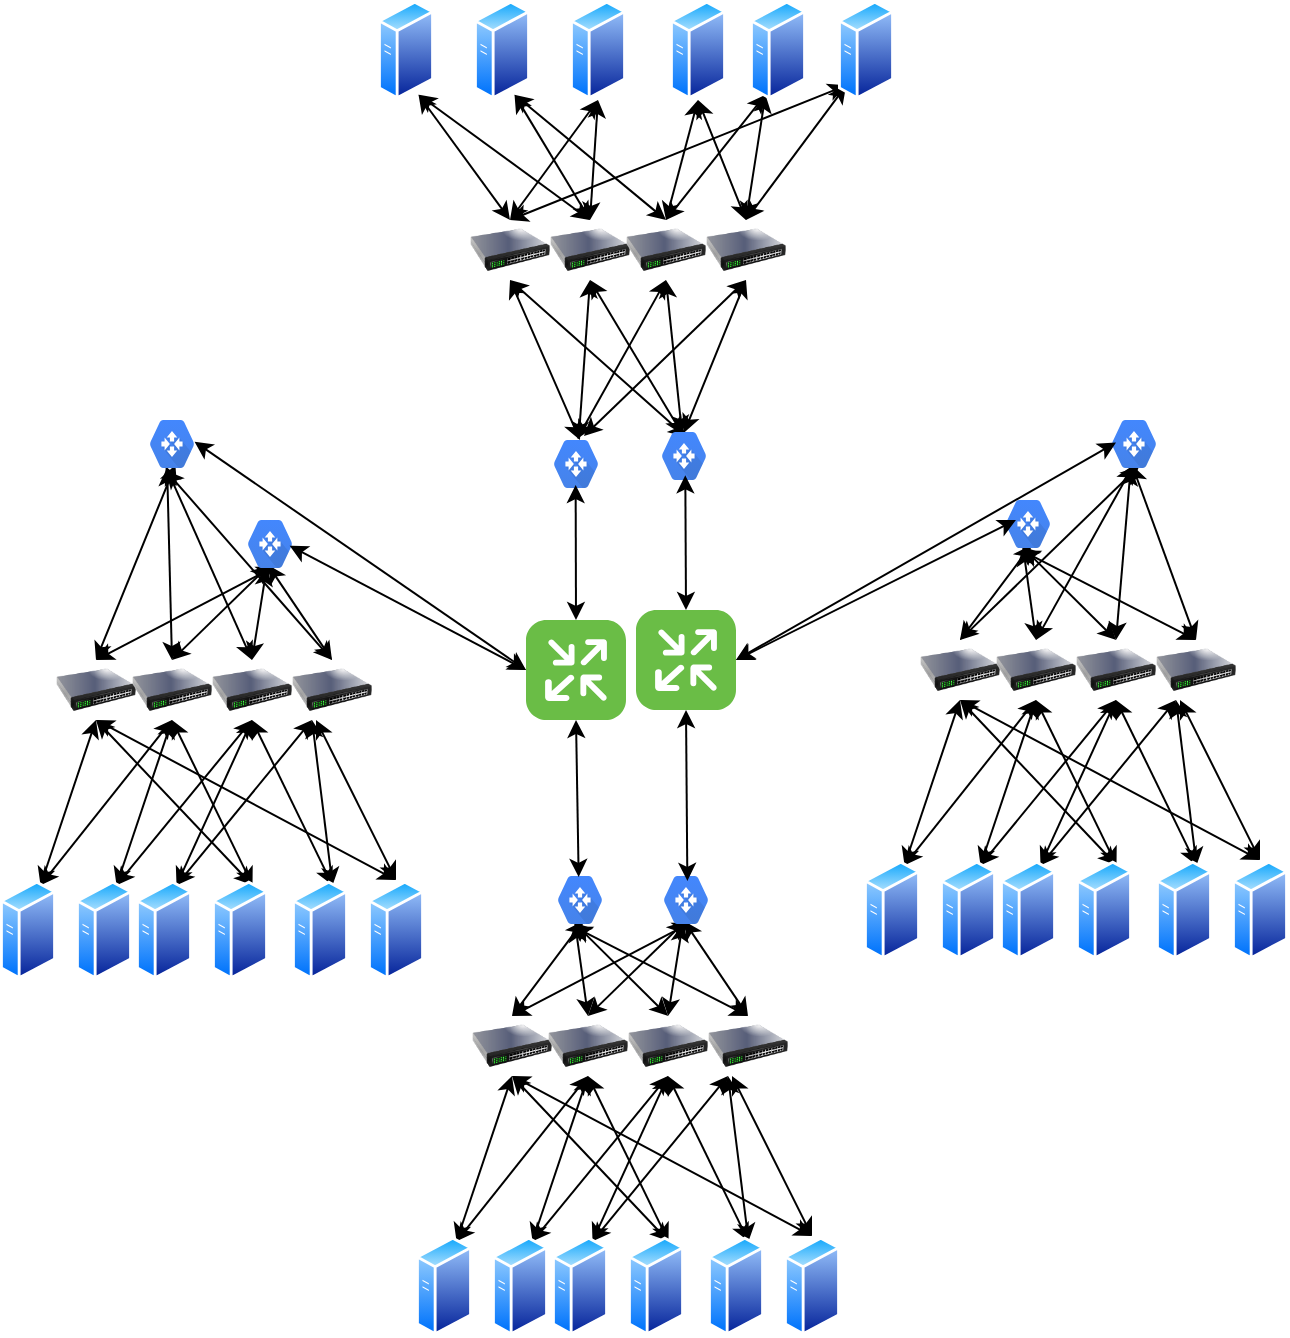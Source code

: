 <mxfile version="12.9.14" type="github">
  <diagram id="LazZ0856AOgm0Mk0mkKB" name="Page-1">
    <mxGraphModel dx="1386" dy="847" grid="1" gridSize="10" guides="1" tooltips="1" connect="1" arrows="1" fold="1" page="1" pageScale="1" pageWidth="1100" pageHeight="850" math="0" shadow="0">
      <root>
        <mxCell id="0" />
        <mxCell id="1" parent="0" />
        <mxCell id="WldnCuO-J827jdbrV1-G-24" style="rounded=0;orthogonalLoop=1;jettySize=auto;html=1;exitX=0.75;exitY=0;exitDx=0;exitDy=0;startArrow=classic;startFill=1;entryX=0.5;entryY=1;entryDx=0;entryDy=0;" edge="1" parent="1" source="WldnCuO-J827jdbrV1-G-11" target="WldnCuO-J827jdbrV1-G-12">
          <mxGeometry relative="1" as="geometry">
            <mxPoint x="60" y="480" as="targetPoint" />
          </mxGeometry>
        </mxCell>
        <mxCell id="WldnCuO-J827jdbrV1-G-26" style="edgeStyle=none;rounded=0;orthogonalLoop=1;jettySize=auto;html=1;exitX=0.75;exitY=0;exitDx=0;exitDy=0;entryX=0.5;entryY=1;entryDx=0;entryDy=0;startArrow=classic;startFill=1;" edge="1" parent="1" source="WldnCuO-J827jdbrV1-G-11" target="WldnCuO-J827jdbrV1-G-13">
          <mxGeometry relative="1" as="geometry" />
        </mxCell>
        <mxCell id="WldnCuO-J827jdbrV1-G-11" value="" style="aspect=fixed;perimeter=ellipsePerimeter;html=1;align=center;shadow=0;dashed=0;spacingTop=3;image;image=img/lib/active_directory/generic_server.svg;" vertex="1" parent="1">
          <mxGeometry x="12" y="560" width="28.0" height="50" as="geometry" />
        </mxCell>
        <mxCell id="WldnCuO-J827jdbrV1-G-84" style="edgeStyle=none;rounded=0;orthogonalLoop=1;jettySize=auto;html=1;exitX=0.5;exitY=0;exitDx=0;exitDy=0;entryX=0.577;entryY=0.938;entryDx=0;entryDy=0;entryPerimeter=0;startArrow=classic;startFill=1;" edge="1" parent="1" source="WldnCuO-J827jdbrV1-G-12" target="WldnCuO-J827jdbrV1-G-82">
          <mxGeometry relative="1" as="geometry" />
        </mxCell>
        <mxCell id="WldnCuO-J827jdbrV1-G-85" style="edgeStyle=none;rounded=0;orthogonalLoop=1;jettySize=auto;html=1;exitX=0.5;exitY=0;exitDx=0;exitDy=0;entryX=0.613;entryY=0.967;entryDx=0;entryDy=0;entryPerimeter=0;startArrow=classic;startFill=1;" edge="1" parent="1" source="WldnCuO-J827jdbrV1-G-12" target="WldnCuO-J827jdbrV1-G-83">
          <mxGeometry relative="1" as="geometry" />
        </mxCell>
        <mxCell id="WldnCuO-J827jdbrV1-G-12" value="" style="image;html=1;labelBackgroundColor=#ffffff;image=img/lib/clip_art/networking/Switch_128x128.png" vertex="1" parent="1">
          <mxGeometry x="40" y="450" width="40" height="30" as="geometry" />
        </mxCell>
        <mxCell id="WldnCuO-J827jdbrV1-G-86" style="edgeStyle=none;rounded=0;orthogonalLoop=1;jettySize=auto;html=1;exitX=0.5;exitY=0;exitDx=0;exitDy=0;entryX=0.389;entryY=0.996;entryDx=0;entryDy=0;entryPerimeter=0;startArrow=classic;startFill=1;" edge="1" parent="1" source="WldnCuO-J827jdbrV1-G-13" target="WldnCuO-J827jdbrV1-G-82">
          <mxGeometry relative="1" as="geometry" />
        </mxCell>
        <mxCell id="WldnCuO-J827jdbrV1-G-87" style="edgeStyle=none;rounded=0;orthogonalLoop=1;jettySize=auto;html=1;exitX=0.5;exitY=0;exitDx=0;exitDy=0;entryX=0.487;entryY=0.938;entryDx=0;entryDy=0;entryPerimeter=0;startArrow=classic;startFill=1;" edge="1" parent="1" source="WldnCuO-J827jdbrV1-G-13" target="WldnCuO-J827jdbrV1-G-83">
          <mxGeometry relative="1" as="geometry" />
        </mxCell>
        <mxCell id="WldnCuO-J827jdbrV1-G-13" value="" style="image;html=1;labelBackgroundColor=#ffffff;image=img/lib/clip_art/networking/Switch_128x128.png" vertex="1" parent="1">
          <mxGeometry x="78" y="450" width="40" height="30" as="geometry" />
        </mxCell>
        <mxCell id="WldnCuO-J827jdbrV1-G-88" style="edgeStyle=none;rounded=0;orthogonalLoop=1;jettySize=auto;html=1;exitX=0.5;exitY=0;exitDx=0;exitDy=0;entryX=0.357;entryY=0.967;entryDx=0;entryDy=0;entryPerimeter=0;startArrow=classic;startFill=1;" edge="1" parent="1" source="WldnCuO-J827jdbrV1-G-14" target="WldnCuO-J827jdbrV1-G-82">
          <mxGeometry relative="1" as="geometry" />
        </mxCell>
        <mxCell id="WldnCuO-J827jdbrV1-G-89" style="edgeStyle=none;rounded=0;orthogonalLoop=1;jettySize=auto;html=1;exitX=0.5;exitY=0;exitDx=0;exitDy=0;entryX=0.425;entryY=0.996;entryDx=0;entryDy=0;entryPerimeter=0;startArrow=classic;startFill=1;" edge="1" parent="1" source="WldnCuO-J827jdbrV1-G-14" target="WldnCuO-J827jdbrV1-G-83">
          <mxGeometry relative="1" as="geometry" />
        </mxCell>
        <mxCell id="WldnCuO-J827jdbrV1-G-14" value="" style="image;html=1;labelBackgroundColor=#ffffff;image=img/lib/clip_art/networking/Switch_128x128.png" vertex="1" parent="1">
          <mxGeometry x="118" y="450" width="40" height="30" as="geometry" />
        </mxCell>
        <mxCell id="WldnCuO-J827jdbrV1-G-90" style="edgeStyle=none;rounded=0;orthogonalLoop=1;jettySize=auto;html=1;exitX=0.5;exitY=0;exitDx=0;exitDy=0;entryX=0.357;entryY=1.053;entryDx=0;entryDy=0;entryPerimeter=0;startArrow=classic;startFill=1;" edge="1" parent="1" source="WldnCuO-J827jdbrV1-G-15" target="WldnCuO-J827jdbrV1-G-82">
          <mxGeometry relative="1" as="geometry" />
        </mxCell>
        <mxCell id="WldnCuO-J827jdbrV1-G-91" style="edgeStyle=none;rounded=0;orthogonalLoop=1;jettySize=auto;html=1;exitX=0.5;exitY=0;exitDx=0;exitDy=0;entryX=0.456;entryY=0.938;entryDx=0;entryDy=0;entryPerimeter=0;startArrow=classic;startFill=1;" edge="1" parent="1" source="WldnCuO-J827jdbrV1-G-15" target="WldnCuO-J827jdbrV1-G-83">
          <mxGeometry relative="1" as="geometry" />
        </mxCell>
        <mxCell id="WldnCuO-J827jdbrV1-G-15" value="" style="image;html=1;labelBackgroundColor=#ffffff;image=img/lib/clip_art/networking/Switch_128x128.png" vertex="1" parent="1">
          <mxGeometry x="158" y="450" width="40" height="30" as="geometry" />
        </mxCell>
        <mxCell id="WldnCuO-J827jdbrV1-G-25" style="edgeStyle=none;rounded=0;orthogonalLoop=1;jettySize=auto;html=1;exitX=0.75;exitY=0;exitDx=0;exitDy=0;startArrow=classic;startFill=1;" edge="1" parent="1" source="WldnCuO-J827jdbrV1-G-16">
          <mxGeometry relative="1" as="geometry">
            <mxPoint x="98" y="480" as="targetPoint" />
          </mxGeometry>
        </mxCell>
        <mxCell id="WldnCuO-J827jdbrV1-G-27" style="edgeStyle=none;rounded=0;orthogonalLoop=1;jettySize=auto;html=1;exitX=0.75;exitY=0;exitDx=0;exitDy=0;entryX=0.5;entryY=1;entryDx=0;entryDy=0;startArrow=classic;startFill=1;" edge="1" parent="1" source="WldnCuO-J827jdbrV1-G-16" target="WldnCuO-J827jdbrV1-G-14">
          <mxGeometry relative="1" as="geometry" />
        </mxCell>
        <mxCell id="WldnCuO-J827jdbrV1-G-16" value="" style="aspect=fixed;perimeter=ellipsePerimeter;html=1;align=center;shadow=0;dashed=0;spacingTop=3;image;image=img/lib/active_directory/generic_server.svg;" vertex="1" parent="1">
          <mxGeometry x="50" y="560" width="28.0" height="50" as="geometry" />
        </mxCell>
        <mxCell id="WldnCuO-J827jdbrV1-G-28" style="edgeStyle=none;rounded=0;orthogonalLoop=1;jettySize=auto;html=1;exitX=0.75;exitY=0;exitDx=0;exitDy=0;startArrow=classic;startFill=1;entryX=0.5;entryY=1;entryDx=0;entryDy=0;" edge="1" parent="1" source="WldnCuO-J827jdbrV1-G-19" target="WldnCuO-J827jdbrV1-G-14">
          <mxGeometry relative="1" as="geometry">
            <mxPoint x="130" y="480" as="targetPoint" />
          </mxGeometry>
        </mxCell>
        <mxCell id="WldnCuO-J827jdbrV1-G-29" style="edgeStyle=none;rounded=0;orthogonalLoop=1;jettySize=auto;html=1;exitX=0.75;exitY=0;exitDx=0;exitDy=0;entryX=0.25;entryY=1;entryDx=0;entryDy=0;startArrow=classic;startFill=1;" edge="1" parent="1" source="WldnCuO-J827jdbrV1-G-19" target="WldnCuO-J827jdbrV1-G-15">
          <mxGeometry relative="1" as="geometry" />
        </mxCell>
        <mxCell id="WldnCuO-J827jdbrV1-G-19" value="" style="aspect=fixed;perimeter=ellipsePerimeter;html=1;align=center;shadow=0;dashed=0;spacingTop=3;image;image=img/lib/active_directory/generic_server.svg;" vertex="1" parent="1">
          <mxGeometry x="80" y="560" width="28.0" height="50" as="geometry" />
        </mxCell>
        <mxCell id="WldnCuO-J827jdbrV1-G-30" style="edgeStyle=none;rounded=0;orthogonalLoop=1;jettySize=auto;html=1;exitX=0.75;exitY=0;exitDx=0;exitDy=0;entryX=0.5;entryY=1;entryDx=0;entryDy=0;startArrow=classic;startFill=1;" edge="1" parent="1" source="WldnCuO-J827jdbrV1-G-20" target="WldnCuO-J827jdbrV1-G-12">
          <mxGeometry relative="1" as="geometry" />
        </mxCell>
        <mxCell id="WldnCuO-J827jdbrV1-G-32" style="edgeStyle=none;rounded=0;orthogonalLoop=1;jettySize=auto;html=1;exitX=0.75;exitY=0;exitDx=0;exitDy=0;entryX=0.5;entryY=1;entryDx=0;entryDy=0;startArrow=classic;startFill=1;" edge="1" parent="1" source="WldnCuO-J827jdbrV1-G-20" target="WldnCuO-J827jdbrV1-G-13">
          <mxGeometry relative="1" as="geometry" />
        </mxCell>
        <mxCell id="WldnCuO-J827jdbrV1-G-20" value="" style="aspect=fixed;perimeter=ellipsePerimeter;html=1;align=center;shadow=0;dashed=0;spacingTop=3;image;image=img/lib/active_directory/generic_server.svg;" vertex="1" parent="1">
          <mxGeometry x="118" y="560" width="28.0" height="50" as="geometry" />
        </mxCell>
        <mxCell id="WldnCuO-J827jdbrV1-G-34" style="edgeStyle=none;rounded=0;orthogonalLoop=1;jettySize=auto;html=1;exitX=0.75;exitY=0;exitDx=0;exitDy=0;entryX=0.5;entryY=1;entryDx=0;entryDy=0;startArrow=classic;startFill=1;" edge="1" parent="1" source="WldnCuO-J827jdbrV1-G-21" target="WldnCuO-J827jdbrV1-G-14">
          <mxGeometry relative="1" as="geometry" />
        </mxCell>
        <mxCell id="WldnCuO-J827jdbrV1-G-35" style="edgeStyle=none;rounded=0;orthogonalLoop=1;jettySize=auto;html=1;exitX=0.75;exitY=0;exitDx=0;exitDy=0;entryX=0.25;entryY=1;entryDx=0;entryDy=0;startArrow=classic;startFill=1;" edge="1" parent="1" source="WldnCuO-J827jdbrV1-G-21" target="WldnCuO-J827jdbrV1-G-15">
          <mxGeometry relative="1" as="geometry" />
        </mxCell>
        <mxCell id="WldnCuO-J827jdbrV1-G-21" value="" style="aspect=fixed;perimeter=ellipsePerimeter;html=1;align=center;shadow=0;dashed=0;spacingTop=3;image;image=img/lib/active_directory/generic_server.svg;" vertex="1" parent="1">
          <mxGeometry x="158" y="560" width="28.0" height="50" as="geometry" />
        </mxCell>
        <mxCell id="WldnCuO-J827jdbrV1-G-36" style="edgeStyle=none;rounded=0;orthogonalLoop=1;jettySize=auto;html=1;exitX=0.5;exitY=0;exitDx=0;exitDy=0;startArrow=classic;startFill=1;" edge="1" parent="1" source="WldnCuO-J827jdbrV1-G-22">
          <mxGeometry relative="1" as="geometry">
            <mxPoint x="170" y="480" as="targetPoint" />
          </mxGeometry>
        </mxCell>
        <mxCell id="WldnCuO-J827jdbrV1-G-37" style="edgeStyle=none;rounded=0;orthogonalLoop=1;jettySize=auto;html=1;exitX=0.5;exitY=0;exitDx=0;exitDy=0;startArrow=classic;startFill=1;" edge="1" parent="1" source="WldnCuO-J827jdbrV1-G-22">
          <mxGeometry relative="1" as="geometry">
            <mxPoint x="60" y="480" as="targetPoint" />
          </mxGeometry>
        </mxCell>
        <mxCell id="WldnCuO-J827jdbrV1-G-22" value="" style="aspect=fixed;perimeter=ellipsePerimeter;html=1;align=center;shadow=0;dashed=0;spacingTop=3;image;image=img/lib/active_directory/generic_server.svg;" vertex="1" parent="1">
          <mxGeometry x="196" y="560" width="28.0" height="50" as="geometry" />
        </mxCell>
        <mxCell id="WldnCuO-J827jdbrV1-G-82" value="" style="shape=mxgraph.gcp.networking.cloud_router;html=1;fillColor=#4387FD;gradientColor=#4683EA;strokeColor=none;verticalLabelPosition=bottom;verticalAlign=top;align=center;" vertex="1" parent="1">
          <mxGeometry x="87" y="330" width="22" height="24" as="geometry" />
        </mxCell>
        <mxCell id="WldnCuO-J827jdbrV1-G-83" value="" style="shape=mxgraph.gcp.networking.cloud_router;html=1;fillColor=#4387FD;gradientColor=#4683EA;strokeColor=none;verticalLabelPosition=bottom;verticalAlign=top;align=center;" vertex="1" parent="1">
          <mxGeometry x="136" y="380" width="22" height="24" as="geometry" />
        </mxCell>
        <mxCell id="WldnCuO-J827jdbrV1-G-92" style="rounded=0;orthogonalLoop=1;jettySize=auto;html=1;exitX=0.75;exitY=0;exitDx=0;exitDy=0;startArrow=classic;startFill=1;entryX=0.5;entryY=1;entryDx=0;entryDy=0;" edge="1" source="WldnCuO-J827jdbrV1-G-94" target="WldnCuO-J827jdbrV1-G-97" parent="1">
          <mxGeometry relative="1" as="geometry">
            <mxPoint x="492" y="470" as="targetPoint" />
          </mxGeometry>
        </mxCell>
        <mxCell id="WldnCuO-J827jdbrV1-G-93" style="edgeStyle=none;rounded=0;orthogonalLoop=1;jettySize=auto;html=1;exitX=0.75;exitY=0;exitDx=0;exitDy=0;entryX=0.5;entryY=1;entryDx=0;entryDy=0;startArrow=classic;startFill=1;" edge="1" source="WldnCuO-J827jdbrV1-G-94" target="WldnCuO-J827jdbrV1-G-100" parent="1">
          <mxGeometry relative="1" as="geometry" />
        </mxCell>
        <mxCell id="WldnCuO-J827jdbrV1-G-94" value="" style="aspect=fixed;perimeter=ellipsePerimeter;html=1;align=center;shadow=0;dashed=0;spacingTop=3;image;image=img/lib/active_directory/generic_server.svg;" vertex="1" parent="1">
          <mxGeometry x="444" y="550" width="28.0" height="50" as="geometry" />
        </mxCell>
        <mxCell id="WldnCuO-J827jdbrV1-G-95" style="edgeStyle=none;rounded=0;orthogonalLoop=1;jettySize=auto;html=1;exitX=0.5;exitY=0;exitDx=0;exitDy=0;entryX=0.577;entryY=0.938;entryDx=0;entryDy=0;entryPerimeter=0;startArrow=classic;startFill=1;" edge="1" source="WldnCuO-J827jdbrV1-G-97" target="WldnCuO-J827jdbrV1-G-122" parent="1">
          <mxGeometry relative="1" as="geometry" />
        </mxCell>
        <mxCell id="WldnCuO-J827jdbrV1-G-96" style="edgeStyle=none;rounded=0;orthogonalLoop=1;jettySize=auto;html=1;exitX=0.5;exitY=0;exitDx=0;exitDy=0;entryX=0.613;entryY=0.967;entryDx=0;entryDy=0;entryPerimeter=0;startArrow=classic;startFill=1;" edge="1" source="WldnCuO-J827jdbrV1-G-97" target="WldnCuO-J827jdbrV1-G-123" parent="1">
          <mxGeometry relative="1" as="geometry" />
        </mxCell>
        <mxCell id="WldnCuO-J827jdbrV1-G-97" value="" style="image;html=1;labelBackgroundColor=#ffffff;image=img/lib/clip_art/networking/Switch_128x128.png" vertex="1" parent="1">
          <mxGeometry x="472" y="440" width="40" height="30" as="geometry" />
        </mxCell>
        <mxCell id="WldnCuO-J827jdbrV1-G-98" style="edgeStyle=none;rounded=0;orthogonalLoop=1;jettySize=auto;html=1;exitX=0.5;exitY=0;exitDx=0;exitDy=0;entryX=0.389;entryY=0.996;entryDx=0;entryDy=0;entryPerimeter=0;startArrow=classic;startFill=1;" edge="1" source="WldnCuO-J827jdbrV1-G-100" target="WldnCuO-J827jdbrV1-G-122" parent="1">
          <mxGeometry relative="1" as="geometry" />
        </mxCell>
        <mxCell id="WldnCuO-J827jdbrV1-G-99" style="edgeStyle=none;rounded=0;orthogonalLoop=1;jettySize=auto;html=1;exitX=0.5;exitY=0;exitDx=0;exitDy=0;entryX=0.487;entryY=0.938;entryDx=0;entryDy=0;entryPerimeter=0;startArrow=classic;startFill=1;" edge="1" source="WldnCuO-J827jdbrV1-G-100" target="WldnCuO-J827jdbrV1-G-123" parent="1">
          <mxGeometry relative="1" as="geometry" />
        </mxCell>
        <mxCell id="WldnCuO-J827jdbrV1-G-100" value="" style="image;html=1;labelBackgroundColor=#ffffff;image=img/lib/clip_art/networking/Switch_128x128.png" vertex="1" parent="1">
          <mxGeometry x="510" y="440" width="40" height="30" as="geometry" />
        </mxCell>
        <mxCell id="WldnCuO-J827jdbrV1-G-101" style="edgeStyle=none;rounded=0;orthogonalLoop=1;jettySize=auto;html=1;exitX=0.5;exitY=0;exitDx=0;exitDy=0;entryX=0.357;entryY=0.967;entryDx=0;entryDy=0;entryPerimeter=0;startArrow=classic;startFill=1;" edge="1" source="WldnCuO-J827jdbrV1-G-103" target="WldnCuO-J827jdbrV1-G-122" parent="1">
          <mxGeometry relative="1" as="geometry" />
        </mxCell>
        <mxCell id="WldnCuO-J827jdbrV1-G-102" style="edgeStyle=none;rounded=0;orthogonalLoop=1;jettySize=auto;html=1;exitX=0.5;exitY=0;exitDx=0;exitDy=0;entryX=0.425;entryY=0.996;entryDx=0;entryDy=0;entryPerimeter=0;startArrow=classic;startFill=1;" edge="1" source="WldnCuO-J827jdbrV1-G-103" target="WldnCuO-J827jdbrV1-G-123" parent="1">
          <mxGeometry relative="1" as="geometry" />
        </mxCell>
        <mxCell id="WldnCuO-J827jdbrV1-G-103" value="" style="image;html=1;labelBackgroundColor=#ffffff;image=img/lib/clip_art/networking/Switch_128x128.png" vertex="1" parent="1">
          <mxGeometry x="550" y="440" width="40" height="30" as="geometry" />
        </mxCell>
        <mxCell id="WldnCuO-J827jdbrV1-G-104" style="edgeStyle=none;rounded=0;orthogonalLoop=1;jettySize=auto;html=1;exitX=0.5;exitY=0;exitDx=0;exitDy=0;entryX=0.357;entryY=1.053;entryDx=0;entryDy=0;entryPerimeter=0;startArrow=classic;startFill=1;" edge="1" source="WldnCuO-J827jdbrV1-G-106" target="WldnCuO-J827jdbrV1-G-122" parent="1">
          <mxGeometry relative="1" as="geometry" />
        </mxCell>
        <mxCell id="WldnCuO-J827jdbrV1-G-105" style="edgeStyle=none;rounded=0;orthogonalLoop=1;jettySize=auto;html=1;exitX=0.5;exitY=0;exitDx=0;exitDy=0;entryX=0.456;entryY=0.938;entryDx=0;entryDy=0;entryPerimeter=0;startArrow=classic;startFill=1;" edge="1" source="WldnCuO-J827jdbrV1-G-106" target="WldnCuO-J827jdbrV1-G-123" parent="1">
          <mxGeometry relative="1" as="geometry" />
        </mxCell>
        <mxCell id="WldnCuO-J827jdbrV1-G-106" value="" style="image;html=1;labelBackgroundColor=#ffffff;image=img/lib/clip_art/networking/Switch_128x128.png" vertex="1" parent="1">
          <mxGeometry x="590" y="440" width="40" height="30" as="geometry" />
        </mxCell>
        <mxCell id="WldnCuO-J827jdbrV1-G-107" style="edgeStyle=none;rounded=0;orthogonalLoop=1;jettySize=auto;html=1;exitX=0.75;exitY=0;exitDx=0;exitDy=0;startArrow=classic;startFill=1;" edge="1" source="WldnCuO-J827jdbrV1-G-109" parent="1">
          <mxGeometry relative="1" as="geometry">
            <mxPoint x="530" y="470" as="targetPoint" />
          </mxGeometry>
        </mxCell>
        <mxCell id="WldnCuO-J827jdbrV1-G-108" style="edgeStyle=none;rounded=0;orthogonalLoop=1;jettySize=auto;html=1;exitX=0.75;exitY=0;exitDx=0;exitDy=0;entryX=0.5;entryY=1;entryDx=0;entryDy=0;startArrow=classic;startFill=1;" edge="1" source="WldnCuO-J827jdbrV1-G-109" target="WldnCuO-J827jdbrV1-G-103" parent="1">
          <mxGeometry relative="1" as="geometry" />
        </mxCell>
        <mxCell id="WldnCuO-J827jdbrV1-G-109" value="" style="aspect=fixed;perimeter=ellipsePerimeter;html=1;align=center;shadow=0;dashed=0;spacingTop=3;image;image=img/lib/active_directory/generic_server.svg;" vertex="1" parent="1">
          <mxGeometry x="482" y="550" width="28.0" height="50" as="geometry" />
        </mxCell>
        <mxCell id="WldnCuO-J827jdbrV1-G-110" style="edgeStyle=none;rounded=0;orthogonalLoop=1;jettySize=auto;html=1;exitX=0.75;exitY=0;exitDx=0;exitDy=0;startArrow=classic;startFill=1;entryX=0.5;entryY=1;entryDx=0;entryDy=0;" edge="1" source="WldnCuO-J827jdbrV1-G-112" target="WldnCuO-J827jdbrV1-G-103" parent="1">
          <mxGeometry relative="1" as="geometry">
            <mxPoint x="562" y="470" as="targetPoint" />
          </mxGeometry>
        </mxCell>
        <mxCell id="WldnCuO-J827jdbrV1-G-111" style="edgeStyle=none;rounded=0;orthogonalLoop=1;jettySize=auto;html=1;exitX=0.75;exitY=0;exitDx=0;exitDy=0;entryX=0.25;entryY=1;entryDx=0;entryDy=0;startArrow=classic;startFill=1;" edge="1" source="WldnCuO-J827jdbrV1-G-112" target="WldnCuO-J827jdbrV1-G-106" parent="1">
          <mxGeometry relative="1" as="geometry" />
        </mxCell>
        <mxCell id="WldnCuO-J827jdbrV1-G-112" value="" style="aspect=fixed;perimeter=ellipsePerimeter;html=1;align=center;shadow=0;dashed=0;spacingTop=3;image;image=img/lib/active_directory/generic_server.svg;" vertex="1" parent="1">
          <mxGeometry x="512" y="550" width="28.0" height="50" as="geometry" />
        </mxCell>
        <mxCell id="WldnCuO-J827jdbrV1-G-113" style="edgeStyle=none;rounded=0;orthogonalLoop=1;jettySize=auto;html=1;exitX=0.75;exitY=0;exitDx=0;exitDy=0;entryX=0.5;entryY=1;entryDx=0;entryDy=0;startArrow=classic;startFill=1;" edge="1" source="WldnCuO-J827jdbrV1-G-115" target="WldnCuO-J827jdbrV1-G-97" parent="1">
          <mxGeometry relative="1" as="geometry" />
        </mxCell>
        <mxCell id="WldnCuO-J827jdbrV1-G-114" style="edgeStyle=none;rounded=0;orthogonalLoop=1;jettySize=auto;html=1;exitX=0.75;exitY=0;exitDx=0;exitDy=0;entryX=0.5;entryY=1;entryDx=0;entryDy=0;startArrow=classic;startFill=1;" edge="1" source="WldnCuO-J827jdbrV1-G-115" target="WldnCuO-J827jdbrV1-G-100" parent="1">
          <mxGeometry relative="1" as="geometry" />
        </mxCell>
        <mxCell id="WldnCuO-J827jdbrV1-G-115" value="" style="aspect=fixed;perimeter=ellipsePerimeter;html=1;align=center;shadow=0;dashed=0;spacingTop=3;image;image=img/lib/active_directory/generic_server.svg;" vertex="1" parent="1">
          <mxGeometry x="550" y="550" width="28.0" height="50" as="geometry" />
        </mxCell>
        <mxCell id="WldnCuO-J827jdbrV1-G-116" style="edgeStyle=none;rounded=0;orthogonalLoop=1;jettySize=auto;html=1;exitX=0.75;exitY=0;exitDx=0;exitDy=0;entryX=0.5;entryY=1;entryDx=0;entryDy=0;startArrow=classic;startFill=1;" edge="1" source="WldnCuO-J827jdbrV1-G-118" target="WldnCuO-J827jdbrV1-G-103" parent="1">
          <mxGeometry relative="1" as="geometry" />
        </mxCell>
        <mxCell id="WldnCuO-J827jdbrV1-G-117" style="edgeStyle=none;rounded=0;orthogonalLoop=1;jettySize=auto;html=1;exitX=0.75;exitY=0;exitDx=0;exitDy=0;entryX=0.25;entryY=1;entryDx=0;entryDy=0;startArrow=classic;startFill=1;" edge="1" source="WldnCuO-J827jdbrV1-G-118" target="WldnCuO-J827jdbrV1-G-106" parent="1">
          <mxGeometry relative="1" as="geometry" />
        </mxCell>
        <mxCell id="WldnCuO-J827jdbrV1-G-118" value="" style="aspect=fixed;perimeter=ellipsePerimeter;html=1;align=center;shadow=0;dashed=0;spacingTop=3;image;image=img/lib/active_directory/generic_server.svg;" vertex="1" parent="1">
          <mxGeometry x="590" y="550" width="28.0" height="50" as="geometry" />
        </mxCell>
        <mxCell id="WldnCuO-J827jdbrV1-G-119" style="edgeStyle=none;rounded=0;orthogonalLoop=1;jettySize=auto;html=1;exitX=0.5;exitY=0;exitDx=0;exitDy=0;startArrow=classic;startFill=1;" edge="1" source="WldnCuO-J827jdbrV1-G-121" parent="1">
          <mxGeometry relative="1" as="geometry">
            <mxPoint x="602" y="470" as="targetPoint" />
          </mxGeometry>
        </mxCell>
        <mxCell id="WldnCuO-J827jdbrV1-G-120" style="edgeStyle=none;rounded=0;orthogonalLoop=1;jettySize=auto;html=1;exitX=0.5;exitY=0;exitDx=0;exitDy=0;startArrow=classic;startFill=1;" edge="1" source="WldnCuO-J827jdbrV1-G-121" parent="1">
          <mxGeometry relative="1" as="geometry">
            <mxPoint x="492" y="470" as="targetPoint" />
          </mxGeometry>
        </mxCell>
        <mxCell id="WldnCuO-J827jdbrV1-G-121" value="" style="aspect=fixed;perimeter=ellipsePerimeter;html=1;align=center;shadow=0;dashed=0;spacingTop=3;image;image=img/lib/active_directory/generic_server.svg;" vertex="1" parent="1">
          <mxGeometry x="628" y="550" width="28.0" height="50" as="geometry" />
        </mxCell>
        <mxCell id="WldnCuO-J827jdbrV1-G-122" value="" style="shape=mxgraph.gcp.networking.cloud_router;html=1;fillColor=#4387FD;gradientColor=#4683EA;strokeColor=none;verticalLabelPosition=bottom;verticalAlign=top;align=center;" vertex="1" parent="1">
          <mxGeometry x="515" y="370" width="22" height="24" as="geometry" />
        </mxCell>
        <mxCell id="WldnCuO-J827jdbrV1-G-123" value="" style="shape=mxgraph.gcp.networking.cloud_router;html=1;fillColor=#4387FD;gradientColor=#4683EA;strokeColor=none;verticalLabelPosition=bottom;verticalAlign=top;align=center;" vertex="1" parent="1">
          <mxGeometry x="568" y="330" width="22" height="24" as="geometry" />
        </mxCell>
        <mxCell id="WldnCuO-J827jdbrV1-G-124" style="rounded=0;orthogonalLoop=1;jettySize=auto;html=1;exitX=0.75;exitY=0;exitDx=0;exitDy=0;startArrow=classic;startFill=1;entryX=0.5;entryY=1;entryDx=0;entryDy=0;" edge="1" source="WldnCuO-J827jdbrV1-G-126" target="WldnCuO-J827jdbrV1-G-129" parent="1">
          <mxGeometry relative="1" as="geometry">
            <mxPoint x="268" y="658" as="targetPoint" />
          </mxGeometry>
        </mxCell>
        <mxCell id="WldnCuO-J827jdbrV1-G-125" style="edgeStyle=none;rounded=0;orthogonalLoop=1;jettySize=auto;html=1;exitX=0.75;exitY=0;exitDx=0;exitDy=0;entryX=0.5;entryY=1;entryDx=0;entryDy=0;startArrow=classic;startFill=1;" edge="1" source="WldnCuO-J827jdbrV1-G-126" target="WldnCuO-J827jdbrV1-G-132" parent="1">
          <mxGeometry relative="1" as="geometry" />
        </mxCell>
        <mxCell id="WldnCuO-J827jdbrV1-G-126" value="" style="aspect=fixed;perimeter=ellipsePerimeter;html=1;align=center;shadow=0;dashed=0;spacingTop=3;image;image=img/lib/active_directory/generic_server.svg;" vertex="1" parent="1">
          <mxGeometry x="220" y="738" width="28.0" height="50" as="geometry" />
        </mxCell>
        <mxCell id="WldnCuO-J827jdbrV1-G-127" style="edgeStyle=none;rounded=0;orthogonalLoop=1;jettySize=auto;html=1;exitX=0.5;exitY=0;exitDx=0;exitDy=0;entryX=0.577;entryY=0.938;entryDx=0;entryDy=0;entryPerimeter=0;startArrow=classic;startFill=1;" edge="1" source="WldnCuO-J827jdbrV1-G-129" target="WldnCuO-J827jdbrV1-G-154" parent="1">
          <mxGeometry relative="1" as="geometry" />
        </mxCell>
        <mxCell id="WldnCuO-J827jdbrV1-G-128" style="edgeStyle=none;rounded=0;orthogonalLoop=1;jettySize=auto;html=1;exitX=0.5;exitY=0;exitDx=0;exitDy=0;entryX=0.613;entryY=0.967;entryDx=0;entryDy=0;entryPerimeter=0;startArrow=classic;startFill=1;" edge="1" source="WldnCuO-J827jdbrV1-G-129" target="WldnCuO-J827jdbrV1-G-155" parent="1">
          <mxGeometry relative="1" as="geometry" />
        </mxCell>
        <mxCell id="WldnCuO-J827jdbrV1-G-129" value="" style="image;html=1;labelBackgroundColor=#ffffff;image=img/lib/clip_art/networking/Switch_128x128.png" vertex="1" parent="1">
          <mxGeometry x="248" y="628" width="40" height="30" as="geometry" />
        </mxCell>
        <mxCell id="WldnCuO-J827jdbrV1-G-130" style="edgeStyle=none;rounded=0;orthogonalLoop=1;jettySize=auto;html=1;exitX=0.5;exitY=0;exitDx=0;exitDy=0;entryX=0.389;entryY=0.996;entryDx=0;entryDy=0;entryPerimeter=0;startArrow=classic;startFill=1;" edge="1" source="WldnCuO-J827jdbrV1-G-132" target="WldnCuO-J827jdbrV1-G-154" parent="1">
          <mxGeometry relative="1" as="geometry" />
        </mxCell>
        <mxCell id="WldnCuO-J827jdbrV1-G-131" style="edgeStyle=none;rounded=0;orthogonalLoop=1;jettySize=auto;html=1;exitX=0.5;exitY=0;exitDx=0;exitDy=0;entryX=0.487;entryY=0.938;entryDx=0;entryDy=0;entryPerimeter=0;startArrow=classic;startFill=1;" edge="1" source="WldnCuO-J827jdbrV1-G-132" target="WldnCuO-J827jdbrV1-G-155" parent="1">
          <mxGeometry relative="1" as="geometry" />
        </mxCell>
        <mxCell id="WldnCuO-J827jdbrV1-G-132" value="" style="image;html=1;labelBackgroundColor=#ffffff;image=img/lib/clip_art/networking/Switch_128x128.png" vertex="1" parent="1">
          <mxGeometry x="286" y="628" width="40" height="30" as="geometry" />
        </mxCell>
        <mxCell id="WldnCuO-J827jdbrV1-G-133" style="edgeStyle=none;rounded=0;orthogonalLoop=1;jettySize=auto;html=1;exitX=0.5;exitY=0;exitDx=0;exitDy=0;entryX=0.357;entryY=0.967;entryDx=0;entryDy=0;entryPerimeter=0;startArrow=classic;startFill=1;" edge="1" source="WldnCuO-J827jdbrV1-G-135" target="WldnCuO-J827jdbrV1-G-154" parent="1">
          <mxGeometry relative="1" as="geometry" />
        </mxCell>
        <mxCell id="WldnCuO-J827jdbrV1-G-134" style="edgeStyle=none;rounded=0;orthogonalLoop=1;jettySize=auto;html=1;exitX=0.5;exitY=0;exitDx=0;exitDy=0;entryX=0.425;entryY=0.996;entryDx=0;entryDy=0;entryPerimeter=0;startArrow=classic;startFill=1;" edge="1" source="WldnCuO-J827jdbrV1-G-135" target="WldnCuO-J827jdbrV1-G-155" parent="1">
          <mxGeometry relative="1" as="geometry" />
        </mxCell>
        <mxCell id="WldnCuO-J827jdbrV1-G-135" value="" style="image;html=1;labelBackgroundColor=#ffffff;image=img/lib/clip_art/networking/Switch_128x128.png" vertex="1" parent="1">
          <mxGeometry x="326" y="628" width="40" height="30" as="geometry" />
        </mxCell>
        <mxCell id="WldnCuO-J827jdbrV1-G-136" style="edgeStyle=none;rounded=0;orthogonalLoop=1;jettySize=auto;html=1;exitX=0.5;exitY=0;exitDx=0;exitDy=0;entryX=0.357;entryY=1.053;entryDx=0;entryDy=0;entryPerimeter=0;startArrow=classic;startFill=1;" edge="1" source="WldnCuO-J827jdbrV1-G-138" target="WldnCuO-J827jdbrV1-G-154" parent="1">
          <mxGeometry relative="1" as="geometry" />
        </mxCell>
        <mxCell id="WldnCuO-J827jdbrV1-G-137" style="edgeStyle=none;rounded=0;orthogonalLoop=1;jettySize=auto;html=1;exitX=0.5;exitY=0;exitDx=0;exitDy=0;entryX=0.456;entryY=0.938;entryDx=0;entryDy=0;entryPerimeter=0;startArrow=classic;startFill=1;" edge="1" source="WldnCuO-J827jdbrV1-G-138" target="WldnCuO-J827jdbrV1-G-155" parent="1">
          <mxGeometry relative="1" as="geometry" />
        </mxCell>
        <mxCell id="WldnCuO-J827jdbrV1-G-138" value="" style="image;html=1;labelBackgroundColor=#ffffff;image=img/lib/clip_art/networking/Switch_128x128.png" vertex="1" parent="1">
          <mxGeometry x="366" y="628" width="40" height="30" as="geometry" />
        </mxCell>
        <mxCell id="WldnCuO-J827jdbrV1-G-139" style="edgeStyle=none;rounded=0;orthogonalLoop=1;jettySize=auto;html=1;exitX=0.75;exitY=0;exitDx=0;exitDy=0;startArrow=classic;startFill=1;" edge="1" source="WldnCuO-J827jdbrV1-G-141" parent="1">
          <mxGeometry relative="1" as="geometry">
            <mxPoint x="306" y="658" as="targetPoint" />
          </mxGeometry>
        </mxCell>
        <mxCell id="WldnCuO-J827jdbrV1-G-140" style="edgeStyle=none;rounded=0;orthogonalLoop=1;jettySize=auto;html=1;exitX=0.75;exitY=0;exitDx=0;exitDy=0;entryX=0.5;entryY=1;entryDx=0;entryDy=0;startArrow=classic;startFill=1;" edge="1" source="WldnCuO-J827jdbrV1-G-141" target="WldnCuO-J827jdbrV1-G-135" parent="1">
          <mxGeometry relative="1" as="geometry" />
        </mxCell>
        <mxCell id="WldnCuO-J827jdbrV1-G-141" value="" style="aspect=fixed;perimeter=ellipsePerimeter;html=1;align=center;shadow=0;dashed=0;spacingTop=3;image;image=img/lib/active_directory/generic_server.svg;" vertex="1" parent="1">
          <mxGeometry x="258" y="738" width="28.0" height="50" as="geometry" />
        </mxCell>
        <mxCell id="WldnCuO-J827jdbrV1-G-142" style="edgeStyle=none;rounded=0;orthogonalLoop=1;jettySize=auto;html=1;exitX=0.75;exitY=0;exitDx=0;exitDy=0;startArrow=classic;startFill=1;entryX=0.5;entryY=1;entryDx=0;entryDy=0;" edge="1" source="WldnCuO-J827jdbrV1-G-144" target="WldnCuO-J827jdbrV1-G-135" parent="1">
          <mxGeometry relative="1" as="geometry">
            <mxPoint x="338" y="658" as="targetPoint" />
          </mxGeometry>
        </mxCell>
        <mxCell id="WldnCuO-J827jdbrV1-G-143" style="edgeStyle=none;rounded=0;orthogonalLoop=1;jettySize=auto;html=1;exitX=0.75;exitY=0;exitDx=0;exitDy=0;entryX=0.25;entryY=1;entryDx=0;entryDy=0;startArrow=classic;startFill=1;" edge="1" source="WldnCuO-J827jdbrV1-G-144" target="WldnCuO-J827jdbrV1-G-138" parent="1">
          <mxGeometry relative="1" as="geometry" />
        </mxCell>
        <mxCell id="WldnCuO-J827jdbrV1-G-144" value="" style="aspect=fixed;perimeter=ellipsePerimeter;html=1;align=center;shadow=0;dashed=0;spacingTop=3;image;image=img/lib/active_directory/generic_server.svg;" vertex="1" parent="1">
          <mxGeometry x="288" y="738" width="28.0" height="50" as="geometry" />
        </mxCell>
        <mxCell id="WldnCuO-J827jdbrV1-G-145" style="edgeStyle=none;rounded=0;orthogonalLoop=1;jettySize=auto;html=1;exitX=0.75;exitY=0;exitDx=0;exitDy=0;entryX=0.5;entryY=1;entryDx=0;entryDy=0;startArrow=classic;startFill=1;" edge="1" source="WldnCuO-J827jdbrV1-G-147" target="WldnCuO-J827jdbrV1-G-129" parent="1">
          <mxGeometry relative="1" as="geometry" />
        </mxCell>
        <mxCell id="WldnCuO-J827jdbrV1-G-146" style="edgeStyle=none;rounded=0;orthogonalLoop=1;jettySize=auto;html=1;exitX=0.75;exitY=0;exitDx=0;exitDy=0;entryX=0.5;entryY=1;entryDx=0;entryDy=0;startArrow=classic;startFill=1;" edge="1" source="WldnCuO-J827jdbrV1-G-147" target="WldnCuO-J827jdbrV1-G-132" parent="1">
          <mxGeometry relative="1" as="geometry" />
        </mxCell>
        <mxCell id="WldnCuO-J827jdbrV1-G-147" value="" style="aspect=fixed;perimeter=ellipsePerimeter;html=1;align=center;shadow=0;dashed=0;spacingTop=3;image;image=img/lib/active_directory/generic_server.svg;" vertex="1" parent="1">
          <mxGeometry x="326" y="738" width="28.0" height="50" as="geometry" />
        </mxCell>
        <mxCell id="WldnCuO-J827jdbrV1-G-148" style="edgeStyle=none;rounded=0;orthogonalLoop=1;jettySize=auto;html=1;exitX=0.75;exitY=0;exitDx=0;exitDy=0;entryX=0.5;entryY=1;entryDx=0;entryDy=0;startArrow=classic;startFill=1;" edge="1" source="WldnCuO-J827jdbrV1-G-150" target="WldnCuO-J827jdbrV1-G-135" parent="1">
          <mxGeometry relative="1" as="geometry" />
        </mxCell>
        <mxCell id="WldnCuO-J827jdbrV1-G-149" style="edgeStyle=none;rounded=0;orthogonalLoop=1;jettySize=auto;html=1;exitX=0.75;exitY=0;exitDx=0;exitDy=0;entryX=0.25;entryY=1;entryDx=0;entryDy=0;startArrow=classic;startFill=1;" edge="1" source="WldnCuO-J827jdbrV1-G-150" target="WldnCuO-J827jdbrV1-G-138" parent="1">
          <mxGeometry relative="1" as="geometry" />
        </mxCell>
        <mxCell id="WldnCuO-J827jdbrV1-G-150" value="" style="aspect=fixed;perimeter=ellipsePerimeter;html=1;align=center;shadow=0;dashed=0;spacingTop=3;image;image=img/lib/active_directory/generic_server.svg;" vertex="1" parent="1">
          <mxGeometry x="366" y="738" width="28.0" height="50" as="geometry" />
        </mxCell>
        <mxCell id="WldnCuO-J827jdbrV1-G-151" style="edgeStyle=none;rounded=0;orthogonalLoop=1;jettySize=auto;html=1;exitX=0.5;exitY=0;exitDx=0;exitDy=0;startArrow=classic;startFill=1;" edge="1" source="WldnCuO-J827jdbrV1-G-153" parent="1">
          <mxGeometry relative="1" as="geometry">
            <mxPoint x="378" y="658" as="targetPoint" />
          </mxGeometry>
        </mxCell>
        <mxCell id="WldnCuO-J827jdbrV1-G-152" style="edgeStyle=none;rounded=0;orthogonalLoop=1;jettySize=auto;html=1;exitX=0.5;exitY=0;exitDx=0;exitDy=0;startArrow=classic;startFill=1;" edge="1" source="WldnCuO-J827jdbrV1-G-153" parent="1">
          <mxGeometry relative="1" as="geometry">
            <mxPoint x="268" y="658" as="targetPoint" />
          </mxGeometry>
        </mxCell>
        <mxCell id="WldnCuO-J827jdbrV1-G-153" value="" style="aspect=fixed;perimeter=ellipsePerimeter;html=1;align=center;shadow=0;dashed=0;spacingTop=3;image;image=img/lib/active_directory/generic_server.svg;" vertex="1" parent="1">
          <mxGeometry x="404" y="738" width="28.0" height="50" as="geometry" />
        </mxCell>
        <mxCell id="WldnCuO-J827jdbrV1-G-154" value="" style="shape=mxgraph.gcp.networking.cloud_router;html=1;fillColor=#4387FD;gradientColor=#4683EA;strokeColor=none;verticalLabelPosition=bottom;verticalAlign=top;align=center;" vertex="1" parent="1">
          <mxGeometry x="291" y="558" width="22" height="24" as="geometry" />
        </mxCell>
        <mxCell id="WldnCuO-J827jdbrV1-G-155" value="" style="shape=mxgraph.gcp.networking.cloud_router;html=1;fillColor=#4387FD;gradientColor=#4683EA;strokeColor=none;verticalLabelPosition=bottom;verticalAlign=top;align=center;" vertex="1" parent="1">
          <mxGeometry x="344" y="558" width="22" height="24" as="geometry" />
        </mxCell>
        <mxCell id="WldnCuO-J827jdbrV1-G-156" style="rounded=0;orthogonalLoop=1;jettySize=auto;html=1;exitX=0.75;exitY=1;exitDx=0;exitDy=0;startArrow=classic;startFill=1;entryX=0.5;entryY=0;entryDx=0;entryDy=0;" edge="1" source="WldnCuO-J827jdbrV1-G-158" target="WldnCuO-J827jdbrV1-G-161" parent="1">
          <mxGeometry relative="1" as="geometry">
            <mxPoint x="283" y="230" as="targetPoint" />
          </mxGeometry>
        </mxCell>
        <mxCell id="WldnCuO-J827jdbrV1-G-157" style="edgeStyle=none;rounded=0;orthogonalLoop=1;jettySize=auto;html=1;exitX=0.75;exitY=1;exitDx=0;exitDy=0;startArrow=classic;startFill=1;entryX=0.5;entryY=0;entryDx=0;entryDy=0;" edge="1" source="WldnCuO-J827jdbrV1-G-158" target="WldnCuO-J827jdbrV1-G-164" parent="1">
          <mxGeometry relative="1" as="geometry">
            <mxPoint x="311" y="240" as="targetPoint" />
          </mxGeometry>
        </mxCell>
        <mxCell id="WldnCuO-J827jdbrV1-G-158" value="" style="aspect=fixed;perimeter=ellipsePerimeter;html=1;align=center;shadow=0;dashed=0;spacingTop=3;image;image=img/lib/active_directory/generic_server.svg;" vertex="1" parent="1">
          <mxGeometry x="201" y="120" width="28.0" height="50" as="geometry" />
        </mxCell>
        <mxCell id="WldnCuO-J827jdbrV1-G-159" style="edgeStyle=none;rounded=0;orthogonalLoop=1;jettySize=auto;html=1;exitX=0.5;exitY=1;exitDx=0;exitDy=0;startArrow=classic;startFill=1;" edge="1" source="WldnCuO-J827jdbrV1-G-161" parent="1">
          <mxGeometry relative="1" as="geometry">
            <mxPoint x="302" y="340" as="targetPoint" />
          </mxGeometry>
        </mxCell>
        <mxCell id="WldnCuO-J827jdbrV1-G-160" style="edgeStyle=none;rounded=0;orthogonalLoop=1;jettySize=auto;html=1;exitX=0.5;exitY=1;exitDx=0;exitDy=0;entryX=0.561;entryY=0.111;entryDx=0;entryDy=0;entryPerimeter=0;startArrow=classic;startFill=1;" edge="1" source="WldnCuO-J827jdbrV1-G-161" target="WldnCuO-J827jdbrV1-G-187" parent="1">
          <mxGeometry relative="1" as="geometry" />
        </mxCell>
        <mxCell id="WldnCuO-J827jdbrV1-G-161" value="" style="image;html=1;labelBackgroundColor=#ffffff;image=img/lib/clip_art/networking/Switch_128x128.png" vertex="1" parent="1">
          <mxGeometry x="247" y="230" width="40" height="30" as="geometry" />
        </mxCell>
        <mxCell id="WldnCuO-J827jdbrV1-G-162" style="edgeStyle=none;rounded=0;orthogonalLoop=1;jettySize=auto;html=1;exitX=0.5;exitY=1;exitDx=0;exitDy=0;entryX=0.561;entryY=-0.014;entryDx=0;entryDy=0;entryPerimeter=0;startArrow=classic;startFill=1;" edge="1" source="WldnCuO-J827jdbrV1-G-164" target="WldnCuO-J827jdbrV1-G-186" parent="1">
          <mxGeometry relative="1" as="geometry" />
        </mxCell>
        <mxCell id="WldnCuO-J827jdbrV1-G-163" style="edgeStyle=none;rounded=0;orthogonalLoop=1;jettySize=auto;html=1;exitX=0.5;exitY=1;exitDx=0;exitDy=0;entryX=0.47;entryY=0.056;entryDx=0;entryDy=0;entryPerimeter=0;startArrow=classic;startFill=1;" edge="1" source="WldnCuO-J827jdbrV1-G-164" target="WldnCuO-J827jdbrV1-G-187" parent="1">
          <mxGeometry relative="1" as="geometry" />
        </mxCell>
        <mxCell id="WldnCuO-J827jdbrV1-G-164" value="" style="image;html=1;labelBackgroundColor=#ffffff;image=img/lib/clip_art/networking/Switch_128x128.png" vertex="1" parent="1">
          <mxGeometry x="287" y="230" width="40" height="30" as="geometry" />
        </mxCell>
        <mxCell id="WldnCuO-J827jdbrV1-G-165" style="edgeStyle=none;rounded=0;orthogonalLoop=1;jettySize=auto;html=1;exitX=0.5;exitY=1;exitDx=0;exitDy=0;entryX=0.53;entryY=-0.028;entryDx=0;entryDy=0;entryPerimeter=0;startArrow=classic;startFill=1;" edge="1" source="WldnCuO-J827jdbrV1-G-167" target="WldnCuO-J827jdbrV1-G-186" parent="1">
          <mxGeometry relative="1" as="geometry" />
        </mxCell>
        <mxCell id="WldnCuO-J827jdbrV1-G-166" style="edgeStyle=none;rounded=0;orthogonalLoop=1;jettySize=auto;html=1;exitX=0.5;exitY=1;exitDx=0;exitDy=0;entryX=0.455;entryY=0.028;entryDx=0;entryDy=0;entryPerimeter=0;startArrow=classic;startFill=1;" edge="1" source="WldnCuO-J827jdbrV1-G-167" target="WldnCuO-J827jdbrV1-G-187" parent="1">
          <mxGeometry relative="1" as="geometry" />
        </mxCell>
        <mxCell id="WldnCuO-J827jdbrV1-G-167" value="" style="image;html=1;labelBackgroundColor=#ffffff;image=img/lib/clip_art/networking/Switch_128x128.png" vertex="1" parent="1">
          <mxGeometry x="325" y="230" width="40" height="30" as="geometry" />
        </mxCell>
        <mxCell id="WldnCuO-J827jdbrV1-G-168" style="edgeStyle=none;rounded=0;orthogonalLoop=1;jettySize=auto;html=1;exitX=0.5;exitY=1;exitDx=0;exitDy=0;startArrow=classic;startFill=1;" edge="1" source="WldnCuO-J827jdbrV1-G-170" parent="1">
          <mxGeometry relative="1" as="geometry">
            <mxPoint x="304" y="338" as="targetPoint" />
          </mxGeometry>
        </mxCell>
        <mxCell id="WldnCuO-J827jdbrV1-G-169" style="edgeStyle=none;rounded=0;orthogonalLoop=1;jettySize=auto;html=1;exitX=0.5;exitY=1;exitDx=0;exitDy=0;entryX=0.5;entryY=0.014;entryDx=0;entryDy=0;entryPerimeter=0;startArrow=classic;startFill=1;" edge="1" source="WldnCuO-J827jdbrV1-G-170" target="WldnCuO-J827jdbrV1-G-187" parent="1">
          <mxGeometry relative="1" as="geometry" />
        </mxCell>
        <mxCell id="WldnCuO-J827jdbrV1-G-170" value="" style="image;html=1;labelBackgroundColor=#ffffff;image=img/lib/clip_art/networking/Switch_128x128.png" vertex="1" parent="1">
          <mxGeometry x="365" y="230" width="40" height="30" as="geometry" />
        </mxCell>
        <mxCell id="WldnCuO-J827jdbrV1-G-171" style="edgeStyle=none;rounded=0;orthogonalLoop=1;jettySize=auto;html=1;exitX=0.75;exitY=1;exitDx=0;exitDy=0;startArrow=classic;startFill=1;entryX=0.5;entryY=0;entryDx=0;entryDy=0;" edge="1" source="WldnCuO-J827jdbrV1-G-173" parent="1" target="WldnCuO-J827jdbrV1-G-164">
          <mxGeometry relative="1" as="geometry">
            <mxPoint x="321" y="260" as="targetPoint" />
          </mxGeometry>
        </mxCell>
        <mxCell id="WldnCuO-J827jdbrV1-G-172" style="edgeStyle=none;rounded=0;orthogonalLoop=1;jettySize=auto;html=1;exitX=0.75;exitY=1;exitDx=0;exitDy=0;entryX=0.5;entryY=0;entryDx=0;entryDy=0;startArrow=classic;startFill=1;" edge="1" source="WldnCuO-J827jdbrV1-G-173" target="WldnCuO-J827jdbrV1-G-167" parent="1">
          <mxGeometry relative="1" as="geometry" />
        </mxCell>
        <mxCell id="WldnCuO-J827jdbrV1-G-173" value="" style="aspect=fixed;perimeter=ellipsePerimeter;html=1;align=center;shadow=0;dashed=0;spacingTop=3;image;image=img/lib/active_directory/generic_server.svg;" vertex="1" parent="1">
          <mxGeometry x="249" y="120" width="28.0" height="50" as="geometry" />
        </mxCell>
        <mxCell id="WldnCuO-J827jdbrV1-G-174" style="edgeStyle=none;rounded=0;orthogonalLoop=1;jettySize=auto;html=1;exitX=0.5;exitY=1;exitDx=0;exitDy=0;startArrow=classic;startFill=1;entryX=0.5;entryY=0;entryDx=0;entryDy=0;" edge="1" source="WldnCuO-J827jdbrV1-G-176" target="WldnCuO-J827jdbrV1-G-167" parent="1">
          <mxGeometry relative="1" as="geometry">
            <mxPoint x="353" y="260" as="targetPoint" />
          </mxGeometry>
        </mxCell>
        <mxCell id="WldnCuO-J827jdbrV1-G-175" style="edgeStyle=none;rounded=0;orthogonalLoop=1;jettySize=auto;html=1;exitX=0.5;exitY=1;exitDx=0;exitDy=0;entryX=0.5;entryY=0;entryDx=0;entryDy=0;startArrow=classic;startFill=1;" edge="1" source="WldnCuO-J827jdbrV1-G-176" target="WldnCuO-J827jdbrV1-G-170" parent="1">
          <mxGeometry relative="1" as="geometry" />
        </mxCell>
        <mxCell id="WldnCuO-J827jdbrV1-G-176" value="" style="aspect=fixed;perimeter=ellipsePerimeter;html=1;align=center;shadow=0;dashed=0;spacingTop=3;image;image=img/lib/active_directory/generic_server.svg;" vertex="1" parent="1">
          <mxGeometry x="347" y="120" width="28.0" height="50" as="geometry" />
        </mxCell>
        <mxCell id="WldnCuO-J827jdbrV1-G-177" style="edgeStyle=none;rounded=0;orthogonalLoop=1;jettySize=auto;html=1;exitX=0.5;exitY=1;exitDx=0;exitDy=0;entryX=0.5;entryY=0;entryDx=0;entryDy=0;startArrow=classic;startFill=1;" edge="1" source="WldnCuO-J827jdbrV1-G-179" target="WldnCuO-J827jdbrV1-G-161" parent="1">
          <mxGeometry relative="1" as="geometry" />
        </mxCell>
        <mxCell id="WldnCuO-J827jdbrV1-G-178" style="edgeStyle=none;rounded=0;orthogonalLoop=1;jettySize=auto;html=1;exitX=0.5;exitY=1;exitDx=0;exitDy=0;startArrow=classic;startFill=1;entryX=0.5;entryY=0;entryDx=0;entryDy=0;" edge="1" source="WldnCuO-J827jdbrV1-G-179" target="WldnCuO-J827jdbrV1-G-164" parent="1">
          <mxGeometry relative="1" as="geometry">
            <mxPoint x="321" y="230" as="targetPoint" />
          </mxGeometry>
        </mxCell>
        <mxCell id="WldnCuO-J827jdbrV1-G-179" value="" style="aspect=fixed;perimeter=ellipsePerimeter;html=1;align=center;shadow=0;dashed=0;spacingTop=3;image;image=img/lib/active_directory/generic_server.svg;" vertex="1" parent="1">
          <mxGeometry x="297" y="120" width="28.0" height="50" as="geometry" />
        </mxCell>
        <mxCell id="WldnCuO-J827jdbrV1-G-180" style="edgeStyle=none;rounded=0;orthogonalLoop=1;jettySize=auto;html=1;exitX=0.25;exitY=1;exitDx=0;exitDy=0;entryX=0.5;entryY=0;entryDx=0;entryDy=0;startArrow=classic;startFill=1;" edge="1" source="WldnCuO-J827jdbrV1-G-182" target="WldnCuO-J827jdbrV1-G-167" parent="1">
          <mxGeometry relative="1" as="geometry" />
        </mxCell>
        <mxCell id="WldnCuO-J827jdbrV1-G-181" style="edgeStyle=none;rounded=0;orthogonalLoop=1;jettySize=auto;html=1;exitX=0.25;exitY=1;exitDx=0;exitDy=0;entryX=0.5;entryY=0;entryDx=0;entryDy=0;startArrow=classic;startFill=1;" edge="1" source="WldnCuO-J827jdbrV1-G-182" target="WldnCuO-J827jdbrV1-G-170" parent="1">
          <mxGeometry relative="1" as="geometry" />
        </mxCell>
        <mxCell id="WldnCuO-J827jdbrV1-G-182" value="" style="aspect=fixed;perimeter=ellipsePerimeter;html=1;align=center;shadow=0;dashed=0;spacingTop=3;image;image=img/lib/active_directory/generic_server.svg;" vertex="1" parent="1">
          <mxGeometry x="387" y="120" width="28.0" height="50" as="geometry" />
        </mxCell>
        <mxCell id="WldnCuO-J827jdbrV1-G-183" style="edgeStyle=none;rounded=0;orthogonalLoop=1;jettySize=auto;html=1;exitX=0;exitY=1;exitDx=0;exitDy=0;startArrow=classic;startFill=1;entryX=0.5;entryY=0;entryDx=0;entryDy=0;" edge="1" source="WldnCuO-J827jdbrV1-G-185" parent="1" target="WldnCuO-J827jdbrV1-G-170">
          <mxGeometry relative="1" as="geometry">
            <mxPoint x="393" y="260" as="targetPoint" />
          </mxGeometry>
        </mxCell>
        <mxCell id="WldnCuO-J827jdbrV1-G-184" style="edgeStyle=none;rounded=0;orthogonalLoop=1;jettySize=auto;html=1;exitX=0;exitY=1;exitDx=0;exitDy=0;startArrow=classic;startFill=1;entryX=0.5;entryY=0;entryDx=0;entryDy=0;" edge="1" source="WldnCuO-J827jdbrV1-G-185" parent="1" target="WldnCuO-J827jdbrV1-G-161">
          <mxGeometry relative="1" as="geometry">
            <mxPoint x="283" y="260" as="targetPoint" />
          </mxGeometry>
        </mxCell>
        <mxCell id="WldnCuO-J827jdbrV1-G-185" value="" style="aspect=fixed;perimeter=ellipsePerimeter;html=1;align=center;shadow=0;dashed=0;spacingTop=3;image;image=img/lib/active_directory/generic_server.svg;" vertex="1" parent="1">
          <mxGeometry x="431" y="120" width="28.0" height="50" as="geometry" />
        </mxCell>
        <mxCell id="WldnCuO-J827jdbrV1-G-186" value="" style="shape=mxgraph.gcp.networking.cloud_router;html=1;fillColor=#4387FD;gradientColor=#4683EA;strokeColor=none;verticalLabelPosition=bottom;verticalAlign=top;align=center;" vertex="1" parent="1">
          <mxGeometry x="289" y="340" width="22" height="24" as="geometry" />
        </mxCell>
        <mxCell id="WldnCuO-J827jdbrV1-G-187" value="" style="shape=mxgraph.gcp.networking.cloud_router;html=1;fillColor=#4387FD;gradientColor=#4683EA;strokeColor=none;verticalLabelPosition=bottom;verticalAlign=top;align=center;" vertex="1" parent="1">
          <mxGeometry x="343" y="336" width="22" height="24" as="geometry" />
        </mxCell>
        <mxCell id="WldnCuO-J827jdbrV1-G-191" value="" style="verticalLabelPosition=bottom;html=1;fillColor=#6ABD46;verticalAlign=top;align=center;points=[[0.06,0.06,0],[0.94,0.06,0],[0.94,0.94,0],[0.06,0.94,0],[0.25,0,0],[0.5,0,0],[0.75,0,0],[1,0.25,0],[1,0.5,0],[1,0.75,0],[0.75,1,0],[0.5,1,0],[0.25,1,0],[0,0.75,0],[0,0.5,0],[0,0.25,0]];pointerEvents=1;shape=mxgraph.cisco_safe.architecture.router;" vertex="1" parent="1">
          <mxGeometry x="275" y="430" width="50" height="50" as="geometry" />
        </mxCell>
        <mxCell id="WldnCuO-J827jdbrV1-G-192" value="" style="verticalLabelPosition=bottom;html=1;fillColor=#6ABD46;verticalAlign=top;align=center;points=[[0.06,0.06,0],[0.94,0.06,0],[0.94,0.94,0],[0.06,0.94,0],[0.25,0,0],[0.5,0,0],[0.75,0,0],[1,0.25,0],[1,0.5,0],[1,0.75,0],[0.75,1,0],[0.5,1,0],[0.25,1,0],[0,0.75,0],[0,0.5,0],[0,0.25,0]];pointerEvents=1;shape=mxgraph.cisco_safe.architecture.router;" vertex="1" parent="1">
          <mxGeometry x="330" y="425" width="50" height="50" as="geometry" />
        </mxCell>
        <mxCell id="WldnCuO-J827jdbrV1-G-197" value="" style="endArrow=classic;startArrow=classic;html=1;entryX=0;entryY=0.5;entryDx=0;entryDy=0;entryPerimeter=0;exitX=0.948;exitY=0.536;exitDx=0;exitDy=0;exitPerimeter=0;" edge="1" parent="1" source="WldnCuO-J827jdbrV1-G-83" target="WldnCuO-J827jdbrV1-G-191">
          <mxGeometry width="50" height="50" relative="1" as="geometry">
            <mxPoint x="80" y="410" as="sourcePoint" />
            <mxPoint x="130" y="360" as="targetPoint" />
          </mxGeometry>
        </mxCell>
        <mxCell id="WldnCuO-J827jdbrV1-G-198" value="" style="endArrow=classic;startArrow=classic;html=1;entryX=0;entryY=0.5;entryDx=0;entryDy=0;entryPerimeter=0;exitX=1.013;exitY=0.452;exitDx=0;exitDy=0;exitPerimeter=0;" edge="1" parent="1" source="WldnCuO-J827jdbrV1-G-82" target="WldnCuO-J827jdbrV1-G-191">
          <mxGeometry width="50" height="50" relative="1" as="geometry">
            <mxPoint x="80" y="410" as="sourcePoint" />
            <mxPoint x="130" y="360" as="targetPoint" />
          </mxGeometry>
        </mxCell>
        <mxCell id="WldnCuO-J827jdbrV1-G-199" value="" style="endArrow=classic;startArrow=classic;html=1;entryX=0.492;entryY=0.938;entryDx=0;entryDy=0;entryPerimeter=0;exitX=0.5;exitY=0;exitDx=0;exitDy=0;exitPerimeter=0;" edge="1" parent="1" source="WldnCuO-J827jdbrV1-G-191" target="WldnCuO-J827jdbrV1-G-186">
          <mxGeometry width="50" height="50" relative="1" as="geometry">
            <mxPoint x="90" y="450" as="sourcePoint" />
            <mxPoint x="140" y="400" as="targetPoint" />
          </mxGeometry>
        </mxCell>
        <mxCell id="WldnCuO-J827jdbrV1-G-200" value="" style="endArrow=classic;startArrow=classic;html=1;entryX=0.47;entryY=0.019;entryDx=0;entryDy=0;entryPerimeter=0;exitX=0.5;exitY=1;exitDx=0;exitDy=0;exitPerimeter=0;" edge="1" parent="1" source="WldnCuO-J827jdbrV1-G-191" target="WldnCuO-J827jdbrV1-G-154">
          <mxGeometry width="50" height="50" relative="1" as="geometry">
            <mxPoint x="310" y="440" as="sourcePoint" />
            <mxPoint x="309.824" y="372.512" as="targetPoint" />
          </mxGeometry>
        </mxCell>
        <mxCell id="WldnCuO-J827jdbrV1-G-201" value="" style="endArrow=classic;startArrow=classic;html=1;entryX=0.531;entryY=0.102;entryDx=0;entryDy=0;entryPerimeter=0;exitX=0.5;exitY=1;exitDx=0;exitDy=0;exitPerimeter=0;" edge="1" parent="1" source="WldnCuO-J827jdbrV1-G-192" target="WldnCuO-J827jdbrV1-G-155">
          <mxGeometry width="50" height="50" relative="1" as="geometry">
            <mxPoint x="310" y="490" as="sourcePoint" />
            <mxPoint x="311.34" y="568.456" as="targetPoint" />
          </mxGeometry>
        </mxCell>
        <mxCell id="WldnCuO-J827jdbrV1-G-202" value="" style="endArrow=classic;startArrow=classic;html=1;exitX=0.5;exitY=0;exitDx=0;exitDy=0;exitPerimeter=0;entryX=0.53;entryY=0.903;entryDx=0;entryDy=0;entryPerimeter=0;" edge="1" parent="1" source="WldnCuO-J827jdbrV1-G-192" target="WldnCuO-J827jdbrV1-G-187">
          <mxGeometry width="50" height="50" relative="1" as="geometry">
            <mxPoint x="320" y="500" as="sourcePoint" />
            <mxPoint x="355" y="360" as="targetPoint" />
          </mxGeometry>
        </mxCell>
        <mxCell id="WldnCuO-J827jdbrV1-G-203" value="" style="endArrow=classic;startArrow=classic;html=1;entryX=0.227;entryY=0.417;entryDx=0;entryDy=0;entryPerimeter=0;exitX=1;exitY=0.5;exitDx=0;exitDy=0;exitPerimeter=0;" edge="1" parent="1" source="WldnCuO-J827jdbrV1-G-192" target="WldnCuO-J827jdbrV1-G-122">
          <mxGeometry width="50" height="50" relative="1" as="geometry">
            <mxPoint x="270" y="450" as="sourcePoint" />
            <mxPoint x="320" y="400" as="targetPoint" />
          </mxGeometry>
        </mxCell>
        <mxCell id="WldnCuO-J827jdbrV1-G-204" value="" style="endArrow=classic;startArrow=classic;html=1;entryX=1;entryY=0.5;entryDx=0;entryDy=0;entryPerimeter=0;exitX=0.091;exitY=0.47;exitDx=0;exitDy=0;exitPerimeter=0;" edge="1" parent="1" source="WldnCuO-J827jdbrV1-G-123" target="WldnCuO-J827jdbrV1-G-192">
          <mxGeometry width="50" height="50" relative="1" as="geometry">
            <mxPoint x="330" y="510" as="sourcePoint" />
            <mxPoint x="331.34" y="588.456" as="targetPoint" />
          </mxGeometry>
        </mxCell>
      </root>
    </mxGraphModel>
  </diagram>
</mxfile>
